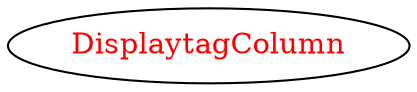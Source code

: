 digraph dependencyGraph {
 concentrate=true;
 ranksep="2.0";
 rankdir="LR"; 
 splines="ortho";
"DisplaytagColumn" [fontcolor="red"];
}